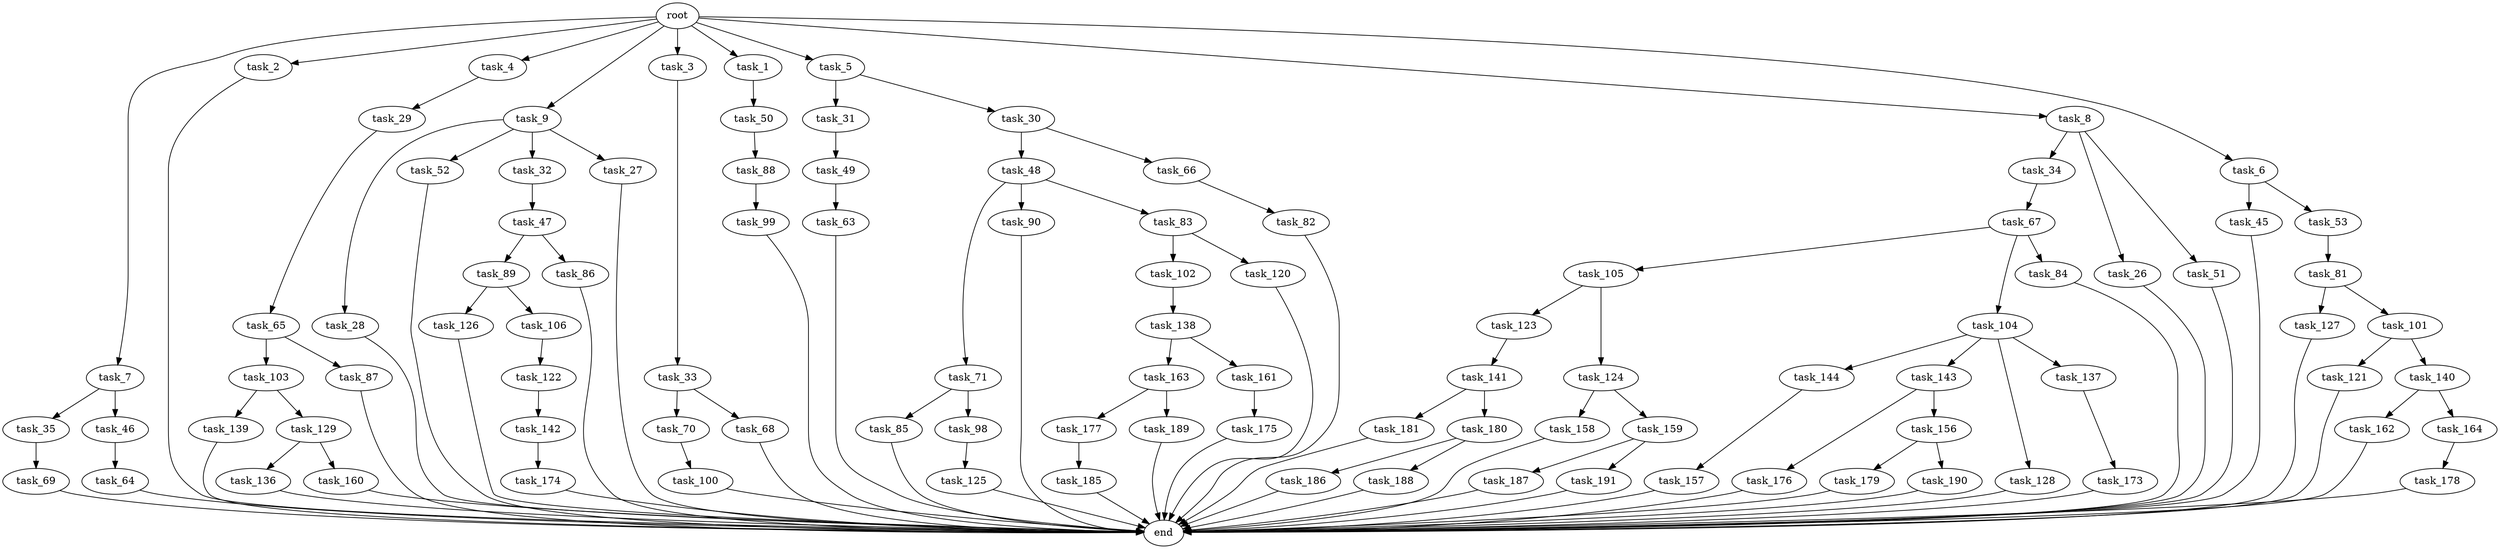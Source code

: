 digraph G {
  task_102 [size="841813590.016000"];
  task_65 [size="429496729.600000"];
  task_176 [size="68719476.736000"];
  task_67 [size="1391569403.904000"];
  task_156 [size="68719476.736000"];
  task_162 [size="1391569403.904000"];
  task_158 [size="154618822.656000"];
  task_105 [size="274877906.944000"];
  task_35 [size="154618822.656000"];
  task_45 [size="154618822.656000"];
  task_163 [size="841813590.016000"];
  task_144 [size="154618822.656000"];
  task_46 [size="154618822.656000"];
  task_179 [size="68719476.736000"];
  task_164 [size="1391569403.904000"];
  task_82 [size="841813590.016000"];
  task_139 [size="1391569403.904000"];
  task_28 [size="68719476.736000"];
  task_7 [size="2.048000"];
  task_71 [size="1099511627.776000"];
  task_127 [size="154618822.656000"];
  task_31 [size="1391569403.904000"];
  task_49 [size="154618822.656000"];
  task_136 [size="1391569403.904000"];
  task_157 [size="68719476.736000"];
  task_90 [size="1099511627.776000"];
  task_159 [size="154618822.656000"];
  task_120 [size="841813590.016000"];
  task_121 [size="841813590.016000"];
  task_140 [size="841813590.016000"];
  task_190 [size="68719476.736000"];
  task_122 [size="274877906.944000"];
  task_126 [size="1099511627.776000"];
  task_52 [size="68719476.736000"];
  task_2 [size="2.048000"];
  task_185 [size="68719476.736000"];
  task_186 [size="1717986918.400000"];
  task_30 [size="1391569403.904000"];
  task_177 [size="618475290.624000"];
  task_160 [size="1391569403.904000"];
  task_104 [size="274877906.944000"];
  task_33 [size="68719476.736000"];
  task_4 [size="2.048000"];
  task_48 [size="154618822.656000"];
  task_64 [size="429496729.600000"];
  task_85 [size="154618822.656000"];
  task_129 [size="1391569403.904000"];
  task_100 [size="1717986918.400000"];
  task_103 [size="154618822.656000"];
  task_181 [size="841813590.016000"];
  task_173 [size="1099511627.776000"];
  task_89 [size="1717986918.400000"];
  task_34 [size="618475290.624000"];
  task_9 [size="2.048000"];
  task_32 [size="68719476.736000"];
  task_143 [size="154618822.656000"];
  task_3 [size="2.048000"];
  task_174 [size="1391569403.904000"];
  task_86 [size="1717986918.400000"];
  task_189 [size="618475290.624000"];
  task_101 [size="154618822.656000"];
  task_1 [size="2.048000"];
  task_26 [size="618475290.624000"];
  task_99 [size="154618822.656000"];
  task_69 [size="274877906.944000"];
  task_5 [size="2.048000"];
  task_88 [size="154618822.656000"];
  end [size="0.000000"];
  task_8 [size="2.048000"];
  task_87 [size="154618822.656000"];
  task_141 [size="1717986918.400000"];
  task_84 [size="274877906.944000"];
  task_83 [size="1099511627.776000"];
  task_63 [size="841813590.016000"];
  task_50 [size="154618822.656000"];
  task_142 [size="618475290.624000"];
  task_47 [size="68719476.736000"];
  task_29 [size="1099511627.776000"];
  task_53 [size="154618822.656000"];
  task_178 [size="154618822.656000"];
  task_138 [size="154618822.656000"];
  root [size="0.000000"];
  task_187 [size="618475290.624000"];
  task_27 [size="68719476.736000"];
  task_123 [size="618475290.624000"];
  task_128 [size="154618822.656000"];
  task_106 [size="1099511627.776000"];
  task_6 [size="2.048000"];
  task_70 [size="618475290.624000"];
  task_191 [size="618475290.624000"];
  task_175 [size="1391569403.904000"];
  task_188 [size="1717986918.400000"];
  task_81 [size="429496729.600000"];
  task_180 [size="841813590.016000"];
  task_161 [size="841813590.016000"];
  task_98 [size="154618822.656000"];
  task_51 [size="618475290.624000"];
  task_125 [size="274877906.944000"];
  task_124 [size="618475290.624000"];
  task_137 [size="154618822.656000"];
  task_68 [size="618475290.624000"];
  task_66 [size="154618822.656000"];

  task_102 -> task_138 [size="75497472.000000"];
  task_65 -> task_103 [size="75497472.000000"];
  task_65 -> task_87 [size="75497472.000000"];
  task_176 -> end [size="1.000000"];
  task_67 -> task_104 [size="134217728.000000"];
  task_67 -> task_105 [size="134217728.000000"];
  task_67 -> task_84 [size="134217728.000000"];
  task_156 -> task_190 [size="33554432.000000"];
  task_156 -> task_179 [size="33554432.000000"];
  task_162 -> end [size="1.000000"];
  task_158 -> end [size="1.000000"];
  task_105 -> task_124 [size="301989888.000000"];
  task_105 -> task_123 [size="301989888.000000"];
  task_35 -> task_69 [size="134217728.000000"];
  task_45 -> end [size="1.000000"];
  task_163 -> task_189 [size="301989888.000000"];
  task_163 -> task_177 [size="301989888.000000"];
  task_144 -> task_157 [size="33554432.000000"];
  task_46 -> task_64 [size="209715200.000000"];
  task_179 -> end [size="1.000000"];
  task_164 -> task_178 [size="75497472.000000"];
  task_82 -> end [size="1.000000"];
  task_139 -> end [size="1.000000"];
  task_28 -> end [size="1.000000"];
  task_7 -> task_35 [size="75497472.000000"];
  task_7 -> task_46 [size="75497472.000000"];
  task_71 -> task_98 [size="75497472.000000"];
  task_71 -> task_85 [size="75497472.000000"];
  task_127 -> end [size="1.000000"];
  task_31 -> task_49 [size="75497472.000000"];
  task_49 -> task_63 [size="411041792.000000"];
  task_136 -> end [size="1.000000"];
  task_157 -> end [size="1.000000"];
  task_90 -> end [size="1.000000"];
  task_159 -> task_191 [size="301989888.000000"];
  task_159 -> task_187 [size="301989888.000000"];
  task_120 -> end [size="1.000000"];
  task_121 -> end [size="1.000000"];
  task_140 -> task_164 [size="679477248.000000"];
  task_140 -> task_162 [size="679477248.000000"];
  task_190 -> end [size="1.000000"];
  task_122 -> task_142 [size="301989888.000000"];
  task_126 -> end [size="1.000000"];
  task_52 -> end [size="1.000000"];
  task_2 -> end [size="1.000000"];
  task_185 -> end [size="1.000000"];
  task_186 -> end [size="1.000000"];
  task_30 -> task_48 [size="75497472.000000"];
  task_30 -> task_66 [size="75497472.000000"];
  task_177 -> task_185 [size="33554432.000000"];
  task_160 -> end [size="1.000000"];
  task_104 -> task_128 [size="75497472.000000"];
  task_104 -> task_143 [size="75497472.000000"];
  task_104 -> task_137 [size="75497472.000000"];
  task_104 -> task_144 [size="75497472.000000"];
  task_33 -> task_68 [size="301989888.000000"];
  task_33 -> task_70 [size="301989888.000000"];
  task_4 -> task_29 [size="536870912.000000"];
  task_48 -> task_90 [size="536870912.000000"];
  task_48 -> task_71 [size="536870912.000000"];
  task_48 -> task_83 [size="536870912.000000"];
  task_64 -> end [size="1.000000"];
  task_85 -> end [size="1.000000"];
  task_129 -> task_160 [size="679477248.000000"];
  task_129 -> task_136 [size="679477248.000000"];
  task_100 -> end [size="1.000000"];
  task_103 -> task_139 [size="679477248.000000"];
  task_103 -> task_129 [size="679477248.000000"];
  task_181 -> end [size="1.000000"];
  task_173 -> end [size="1.000000"];
  task_89 -> task_106 [size="536870912.000000"];
  task_89 -> task_126 [size="536870912.000000"];
  task_34 -> task_67 [size="679477248.000000"];
  task_9 -> task_28 [size="33554432.000000"];
  task_9 -> task_32 [size="33554432.000000"];
  task_9 -> task_52 [size="33554432.000000"];
  task_9 -> task_27 [size="33554432.000000"];
  task_32 -> task_47 [size="33554432.000000"];
  task_143 -> task_156 [size="33554432.000000"];
  task_143 -> task_176 [size="33554432.000000"];
  task_3 -> task_33 [size="33554432.000000"];
  task_174 -> end [size="1.000000"];
  task_86 -> end [size="1.000000"];
  task_189 -> end [size="1.000000"];
  task_101 -> task_140 [size="411041792.000000"];
  task_101 -> task_121 [size="411041792.000000"];
  task_1 -> task_50 [size="75497472.000000"];
  task_26 -> end [size="1.000000"];
  task_99 -> end [size="1.000000"];
  task_69 -> end [size="1.000000"];
  task_5 -> task_30 [size="679477248.000000"];
  task_5 -> task_31 [size="679477248.000000"];
  task_88 -> task_99 [size="75497472.000000"];
  task_8 -> task_26 [size="301989888.000000"];
  task_8 -> task_34 [size="301989888.000000"];
  task_8 -> task_51 [size="301989888.000000"];
  task_87 -> end [size="1.000000"];
  task_141 -> task_180 [size="411041792.000000"];
  task_141 -> task_181 [size="411041792.000000"];
  task_84 -> end [size="1.000000"];
  task_83 -> task_102 [size="411041792.000000"];
  task_83 -> task_120 [size="411041792.000000"];
  task_63 -> end [size="1.000000"];
  task_50 -> task_88 [size="75497472.000000"];
  task_142 -> task_174 [size="679477248.000000"];
  task_47 -> task_86 [size="838860800.000000"];
  task_47 -> task_89 [size="838860800.000000"];
  task_29 -> task_65 [size="209715200.000000"];
  task_53 -> task_81 [size="209715200.000000"];
  task_178 -> end [size="1.000000"];
  task_138 -> task_161 [size="411041792.000000"];
  task_138 -> task_163 [size="411041792.000000"];
  root -> task_2 [size="1.000000"];
  root -> task_6 [size="1.000000"];
  root -> task_4 [size="1.000000"];
  root -> task_5 [size="1.000000"];
  root -> task_3 [size="1.000000"];
  root -> task_9 [size="1.000000"];
  root -> task_8 [size="1.000000"];
  root -> task_7 [size="1.000000"];
  root -> task_1 [size="1.000000"];
  task_187 -> end [size="1.000000"];
  task_27 -> end [size="1.000000"];
  task_123 -> task_141 [size="838860800.000000"];
  task_128 -> end [size="1.000000"];
  task_106 -> task_122 [size="134217728.000000"];
  task_6 -> task_45 [size="75497472.000000"];
  task_6 -> task_53 [size="75497472.000000"];
  task_70 -> task_100 [size="838860800.000000"];
  task_191 -> end [size="1.000000"];
  task_175 -> end [size="1.000000"];
  task_188 -> end [size="1.000000"];
  task_81 -> task_101 [size="75497472.000000"];
  task_81 -> task_127 [size="75497472.000000"];
  task_180 -> task_186 [size="838860800.000000"];
  task_180 -> task_188 [size="838860800.000000"];
  task_161 -> task_175 [size="679477248.000000"];
  task_98 -> task_125 [size="134217728.000000"];
  task_51 -> end [size="1.000000"];
  task_125 -> end [size="1.000000"];
  task_124 -> task_158 [size="75497472.000000"];
  task_124 -> task_159 [size="75497472.000000"];
  task_137 -> task_173 [size="536870912.000000"];
  task_68 -> end [size="1.000000"];
  task_66 -> task_82 [size="411041792.000000"];
}
